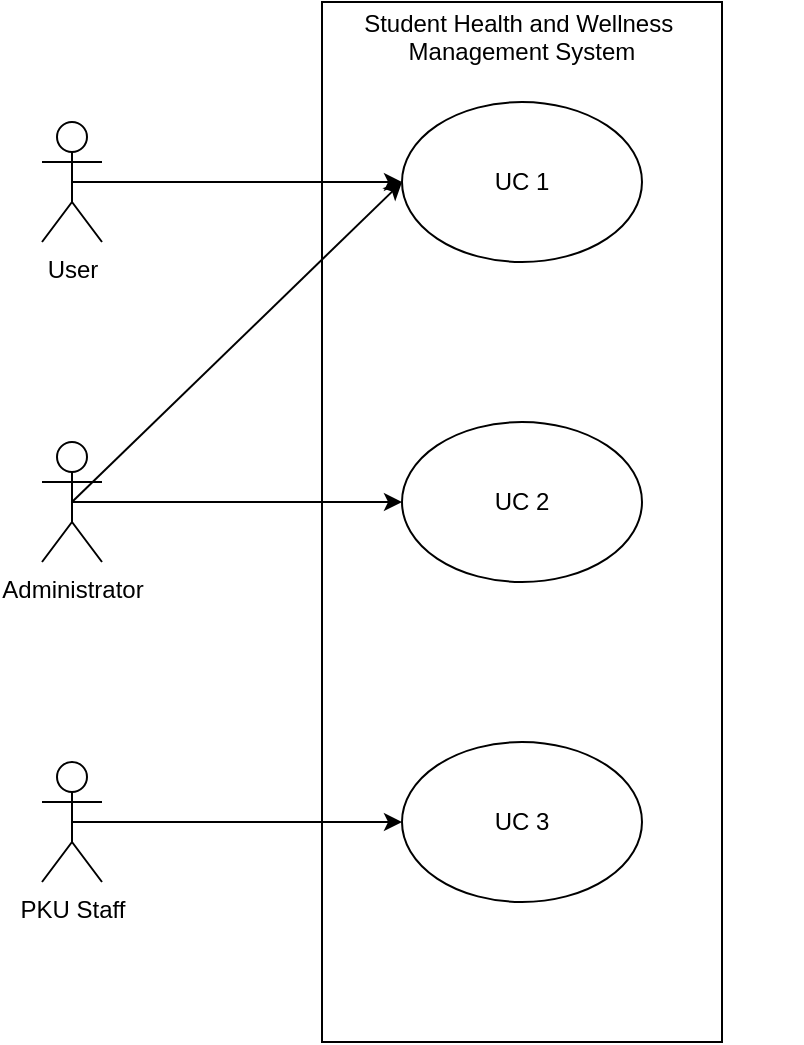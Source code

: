<mxfile>
    <diagram id="HLCbTj1LELxDYoLHQdMq" name="Page-1">
        <mxGraphModel dx="832" dy="568" grid="1" gridSize="10" guides="1" tooltips="1" connect="1" arrows="1" fold="1" page="1" pageScale="1" pageWidth="850" pageHeight="1100" math="0" shadow="0">
            <root>
                <mxCell id="0"/>
                <mxCell id="1" parent="0"/>
                <mxCell id="11" value="" style="rounded=0;whiteSpace=wrap;html=1;direction=south;" vertex="1" parent="1">
                    <mxGeometry x="390" y="40" width="200" height="520" as="geometry"/>
                </mxCell>
                <mxCell id="12" style="edgeStyle=none;html=1;exitX=0.5;exitY=0.5;exitDx=0;exitDy=0;exitPerimeter=0;entryX=0;entryY=0.5;entryDx=0;entryDy=0;" edge="1" parent="1" source="2" target="8">
                    <mxGeometry relative="1" as="geometry"/>
                </mxCell>
                <mxCell id="2" value="User" style="shape=umlActor;verticalLabelPosition=bottom;verticalAlign=top;html=1;outlineConnect=0;" vertex="1" parent="1">
                    <mxGeometry x="250" y="100" width="30" height="60" as="geometry"/>
                </mxCell>
                <mxCell id="13" style="edgeStyle=none;html=1;exitX=0.5;exitY=0.5;exitDx=0;exitDy=0;exitPerimeter=0;" edge="1" parent="1" source="3" target="10">
                    <mxGeometry relative="1" as="geometry"/>
                </mxCell>
                <mxCell id="17" style="edgeStyle=none;html=1;exitX=0.5;exitY=0.5;exitDx=0;exitDy=0;exitPerimeter=0;entryX=0;entryY=0.5;entryDx=0;entryDy=0;" edge="1" parent="1" source="3" target="8">
                    <mxGeometry relative="1" as="geometry"/>
                </mxCell>
                <mxCell id="3" value="Administrator" style="shape=umlActor;verticalLabelPosition=bottom;verticalAlign=top;html=1;outlineConnect=0;" vertex="1" parent="1">
                    <mxGeometry x="250" y="260" width="30" height="60" as="geometry"/>
                </mxCell>
                <mxCell id="14" style="edgeStyle=none;html=1;exitX=0.5;exitY=0.5;exitDx=0;exitDy=0;exitPerimeter=0;" edge="1" parent="1" source="6" target="9">
                    <mxGeometry relative="1" as="geometry"/>
                </mxCell>
                <mxCell id="6" value="PKU Staff" style="shape=umlActor;verticalLabelPosition=bottom;verticalAlign=top;html=1;outlineConnect=0;" vertex="1" parent="1">
                    <mxGeometry x="250" y="420" width="30" height="60" as="geometry"/>
                </mxCell>
                <mxCell id="8" value="UC 1" style="ellipse;whiteSpace=wrap;html=1;" vertex="1" parent="1">
                    <mxGeometry x="430" y="90" width="120" height="80" as="geometry"/>
                </mxCell>
                <mxCell id="9" value="UC 3" style="ellipse;whiteSpace=wrap;html=1;" vertex="1" parent="1">
                    <mxGeometry x="430" y="410" width="120" height="80" as="geometry"/>
                </mxCell>
                <mxCell id="10" value="UC 2" style="ellipse;whiteSpace=wrap;html=1;" vertex="1" parent="1">
                    <mxGeometry x="430" y="250" width="120" height="80" as="geometry"/>
                </mxCell>
                <mxCell id="16" value="&lt;div&gt;Student Health and Wellness&amp;nbsp;&lt;/div&gt;&lt;div&gt;Management System&lt;/div&gt;&lt;div&gt;&lt;br&gt;&lt;/div&gt;" style="text;html=1;strokeColor=none;fillColor=none;align=center;verticalAlign=middle;whiteSpace=wrap;rounded=0;" vertex="1" parent="1">
                    <mxGeometry x="350" y="50" width="280" height="30" as="geometry"/>
                </mxCell>
            </root>
        </mxGraphModel>
    </diagram>
</mxfile>